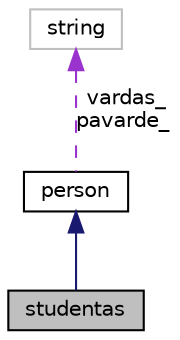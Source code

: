 digraph "studentas"
{
  edge [fontname="Helvetica",fontsize="10",labelfontname="Helvetica",labelfontsize="10"];
  node [fontname="Helvetica",fontsize="10",shape=record];
  Node2 [label="studentas",height=0.2,width=0.4,color="black", fillcolor="grey75", style="filled", fontcolor="black"];
  Node3 -> Node2 [dir="back",color="midnightblue",fontsize="10",style="solid",fontname="Helvetica"];
  Node3 [label="person",height=0.2,width=0.4,color="black", fillcolor="white", style="filled",URL="$classperson.html"];
  Node4 -> Node3 [dir="back",color="darkorchid3",fontsize="10",style="dashed",label=" vardas_\npavarde_" ,fontname="Helvetica"];
  Node4 [label="string",height=0.2,width=0.4,color="grey75", fillcolor="white", style="filled"];
}

